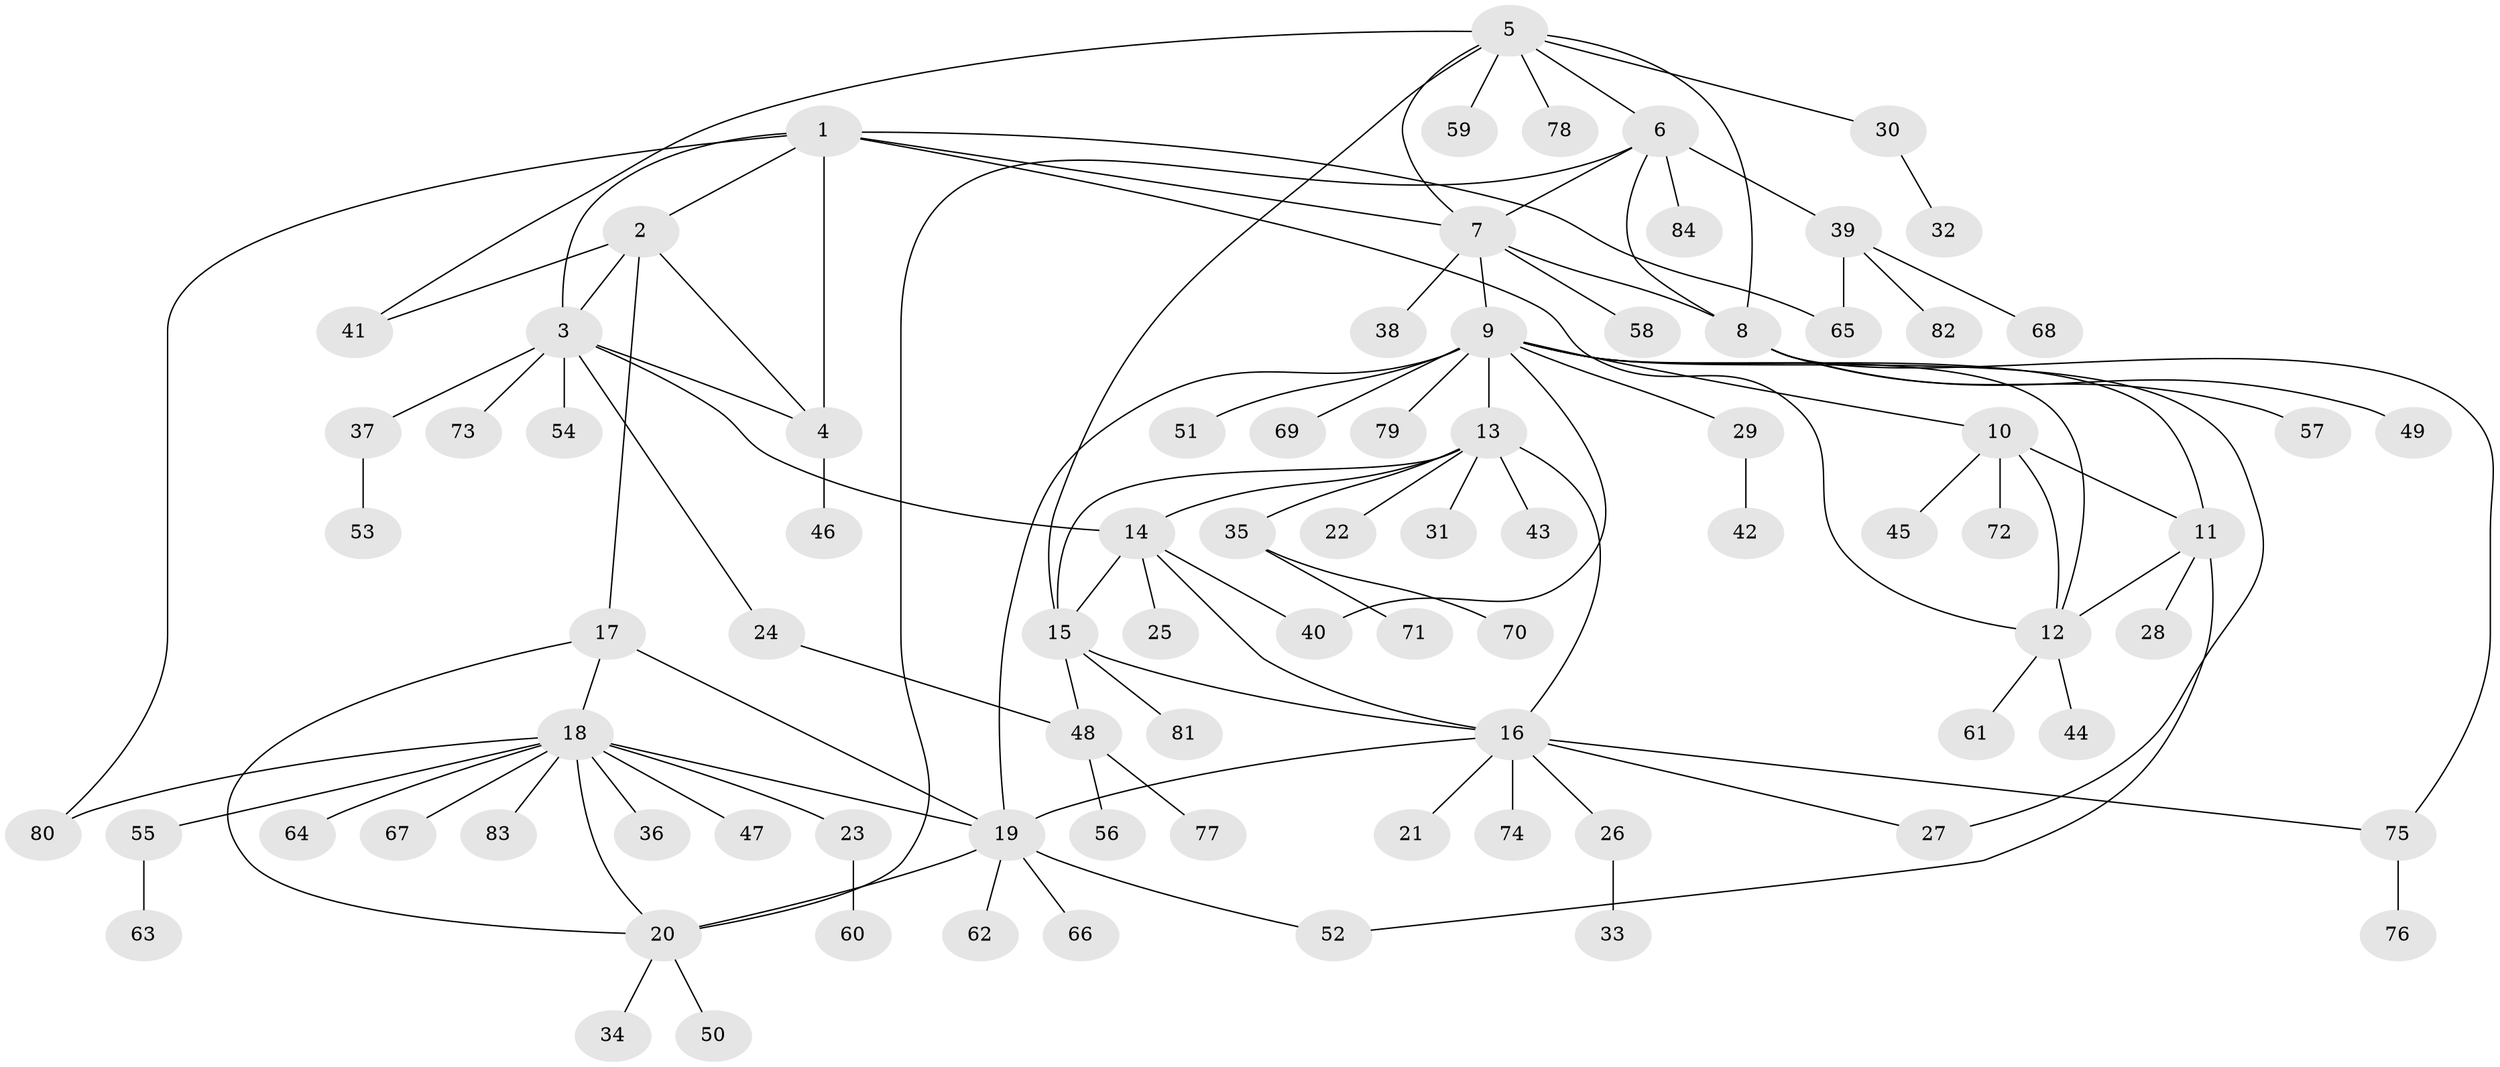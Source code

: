 // coarse degree distribution, {8: 0.03278688524590164, 7: 0.04918032786885246, 2: 0.16393442622950818, 11: 0.03278688524590164, 4: 0.08196721311475409, 5: 0.03278688524590164, 6: 0.03278688524590164, 9: 0.01639344262295082, 1: 0.5409836065573771, 3: 0.01639344262295082}
// Generated by graph-tools (version 1.1) at 2025/24/03/03/25 07:24:17]
// undirected, 84 vertices, 112 edges
graph export_dot {
graph [start="1"]
  node [color=gray90,style=filled];
  1;
  2;
  3;
  4;
  5;
  6;
  7;
  8;
  9;
  10;
  11;
  12;
  13;
  14;
  15;
  16;
  17;
  18;
  19;
  20;
  21;
  22;
  23;
  24;
  25;
  26;
  27;
  28;
  29;
  30;
  31;
  32;
  33;
  34;
  35;
  36;
  37;
  38;
  39;
  40;
  41;
  42;
  43;
  44;
  45;
  46;
  47;
  48;
  49;
  50;
  51;
  52;
  53;
  54;
  55;
  56;
  57;
  58;
  59;
  60;
  61;
  62;
  63;
  64;
  65;
  66;
  67;
  68;
  69;
  70;
  71;
  72;
  73;
  74;
  75;
  76;
  77;
  78;
  79;
  80;
  81;
  82;
  83;
  84;
  1 -- 2;
  1 -- 3;
  1 -- 4;
  1 -- 7;
  1 -- 12;
  1 -- 65;
  1 -- 80;
  2 -- 3;
  2 -- 4;
  2 -- 17;
  2 -- 41;
  3 -- 4;
  3 -- 14;
  3 -- 24;
  3 -- 37;
  3 -- 54;
  3 -- 73;
  4 -- 46;
  5 -- 6;
  5 -- 7;
  5 -- 8;
  5 -- 15;
  5 -- 30;
  5 -- 41;
  5 -- 59;
  5 -- 78;
  6 -- 7;
  6 -- 8;
  6 -- 20;
  6 -- 39;
  6 -- 84;
  7 -- 8;
  7 -- 9;
  7 -- 38;
  7 -- 58;
  8 -- 49;
  8 -- 57;
  8 -- 75;
  9 -- 10;
  9 -- 11;
  9 -- 12;
  9 -- 13;
  9 -- 19;
  9 -- 27;
  9 -- 29;
  9 -- 40;
  9 -- 51;
  9 -- 69;
  9 -- 79;
  10 -- 11;
  10 -- 12;
  10 -- 45;
  10 -- 72;
  11 -- 12;
  11 -- 28;
  11 -- 52;
  12 -- 44;
  12 -- 61;
  13 -- 14;
  13 -- 15;
  13 -- 16;
  13 -- 22;
  13 -- 31;
  13 -- 35;
  13 -- 43;
  14 -- 15;
  14 -- 16;
  14 -- 25;
  14 -- 40;
  15 -- 16;
  15 -- 48;
  15 -- 81;
  16 -- 19;
  16 -- 21;
  16 -- 26;
  16 -- 27;
  16 -- 74;
  16 -- 75;
  17 -- 18;
  17 -- 19;
  17 -- 20;
  18 -- 19;
  18 -- 20;
  18 -- 23;
  18 -- 36;
  18 -- 47;
  18 -- 55;
  18 -- 64;
  18 -- 67;
  18 -- 80;
  18 -- 83;
  19 -- 20;
  19 -- 52;
  19 -- 62;
  19 -- 66;
  20 -- 34;
  20 -- 50;
  23 -- 60;
  24 -- 48;
  26 -- 33;
  29 -- 42;
  30 -- 32;
  35 -- 70;
  35 -- 71;
  37 -- 53;
  39 -- 65;
  39 -- 68;
  39 -- 82;
  48 -- 56;
  48 -- 77;
  55 -- 63;
  75 -- 76;
}
